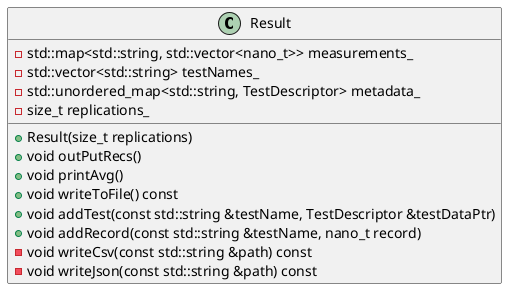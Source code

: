 @startuml
class Result {
    -std::map<std::string, std::vector<nano_t>> measurements_
    -std::vector<std::string> testNames_
    -std::unordered_map<std::string, TestDescriptor> metadata_
    -size_t replications_
    + Result(size_t replications)
    + void outPutRecs()
    + void printAvg()
    + void writeToFile() const
    + void addTest(const std::string &testName, TestDescriptor &testDataPtr)
    + void addRecord(const std::string &testName, nano_t record)
    - void writeCsv(const std::string &path) const
    - void writeJson(const std::string &path) const
}
@enduml
